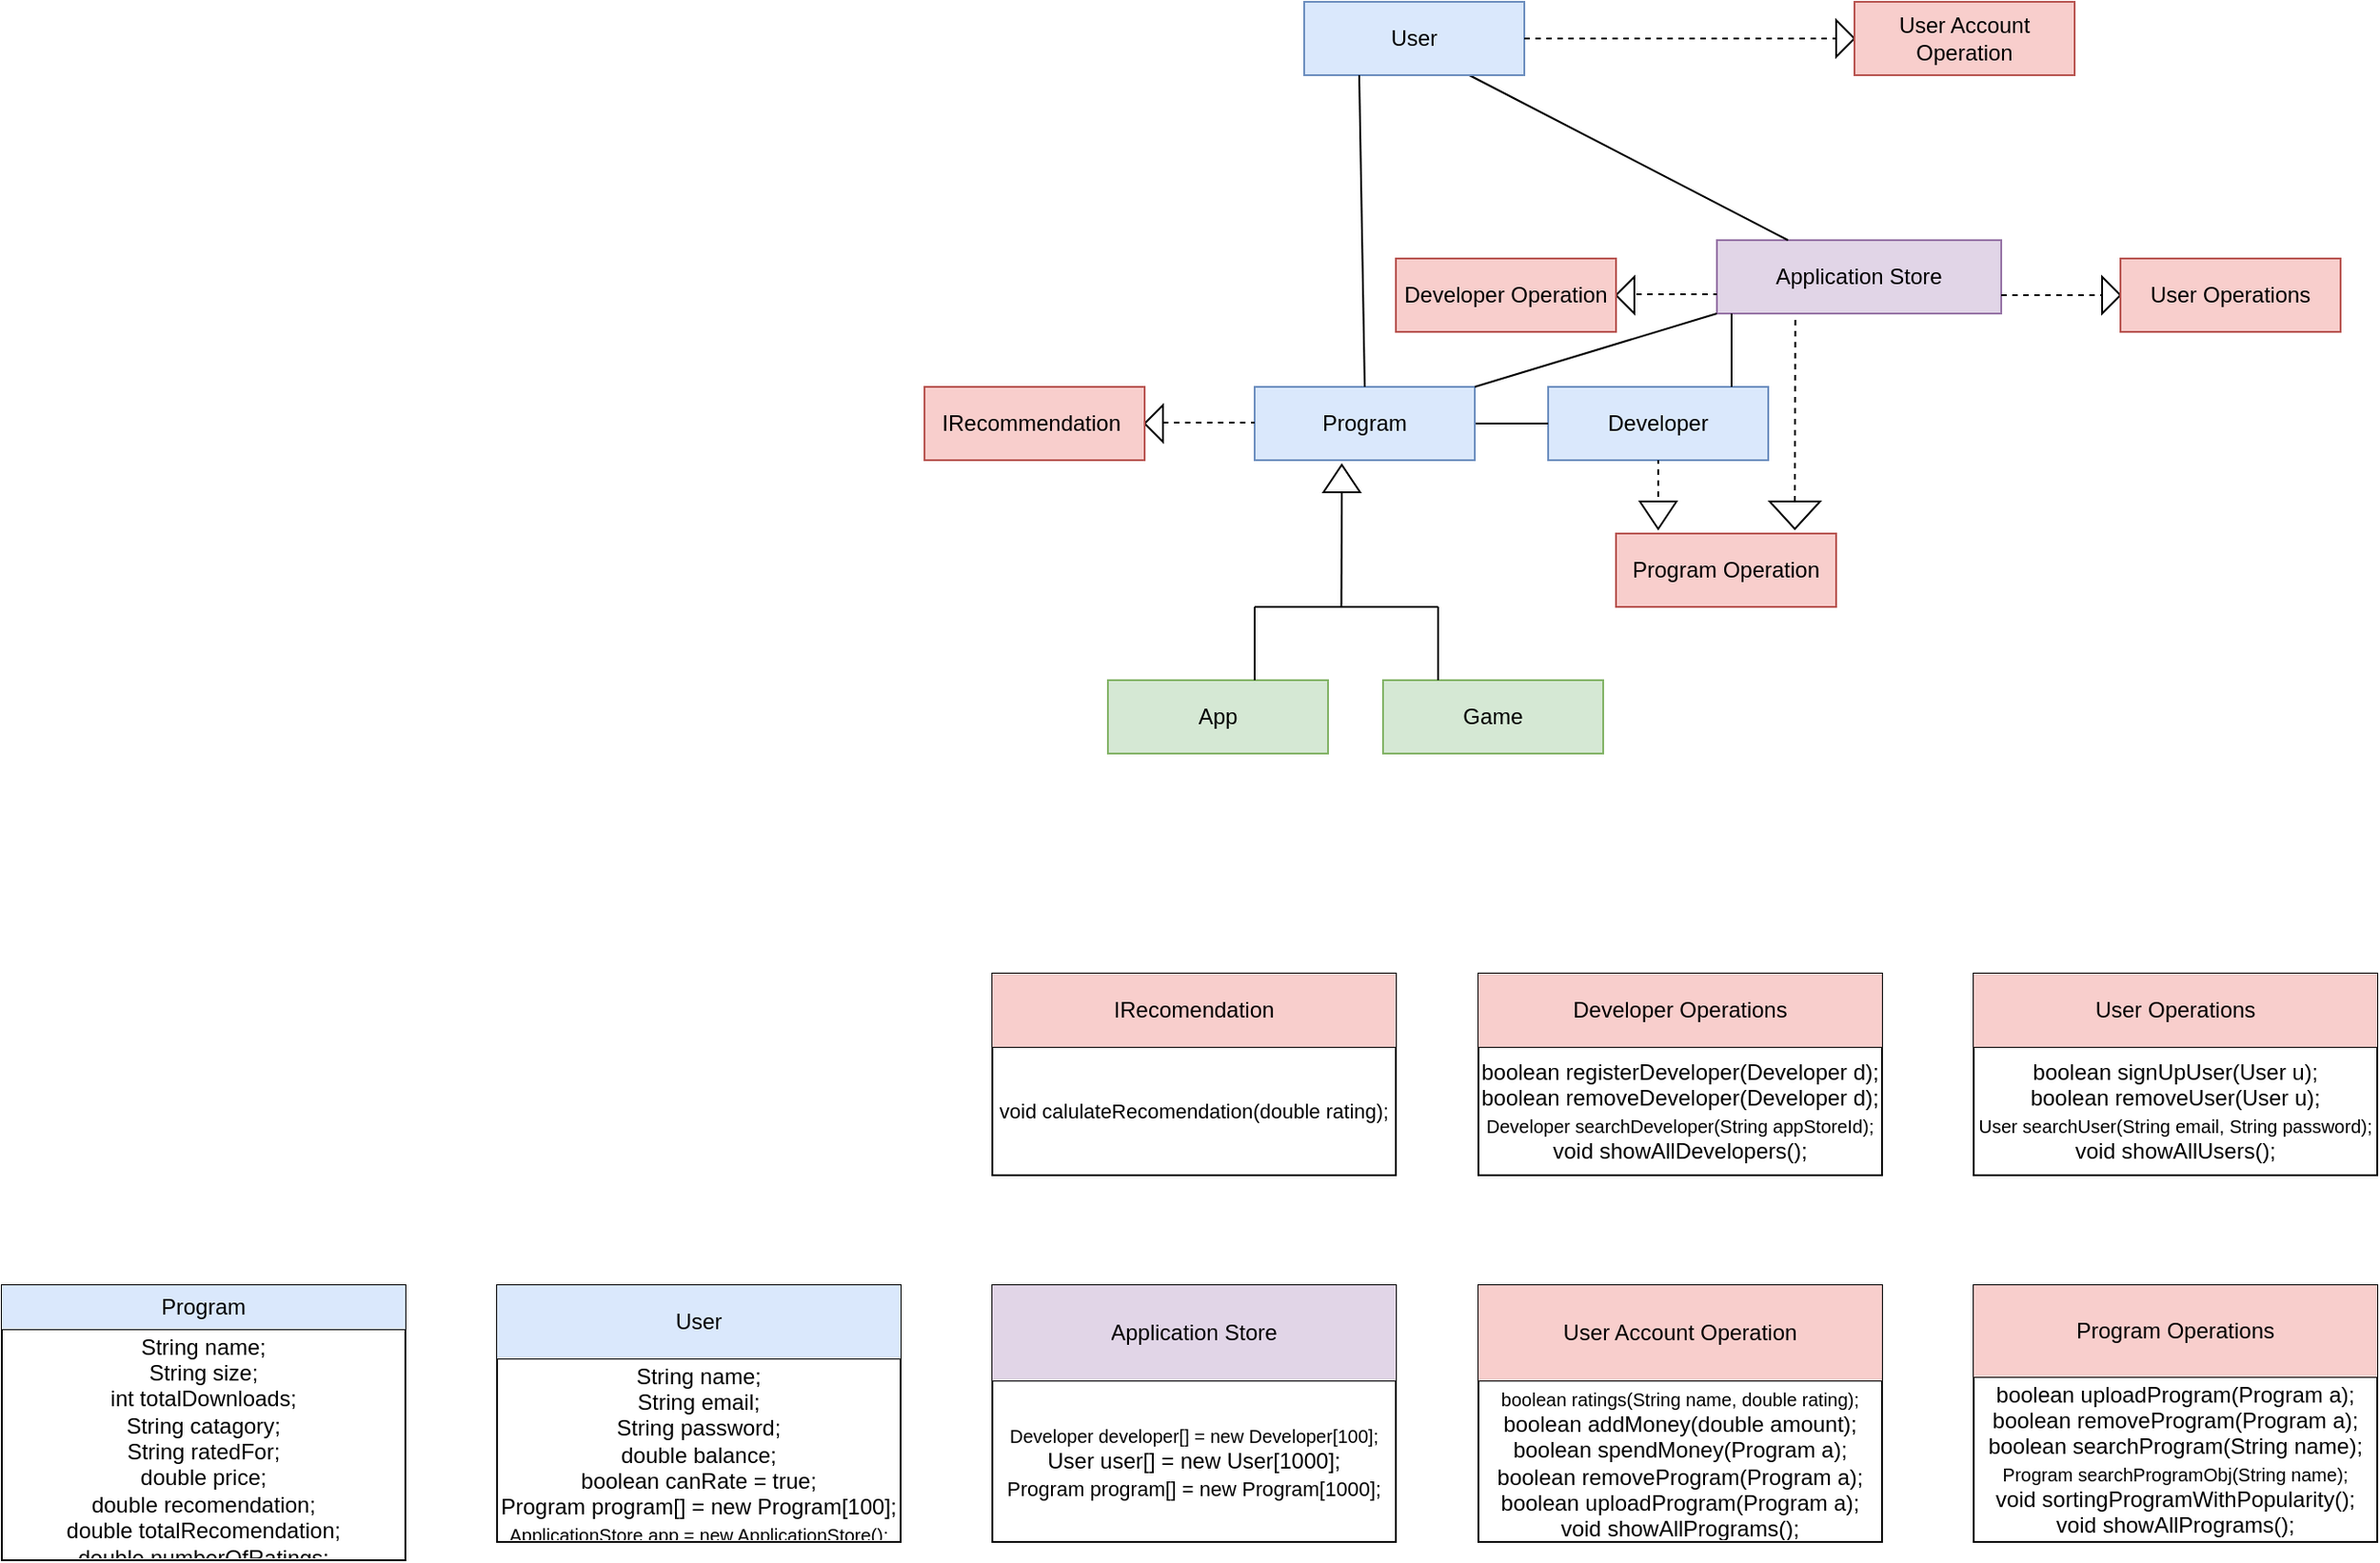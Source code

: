<mxfile version="14.6.11" type="device"><diagram id="6HDdW9X5FDwcNbQl9_TH" name="Page-1"><mxGraphModel dx="2201" dy="921" grid="1" gridSize="10" guides="1" tooltips="1" connect="1" arrows="1" fold="1" page="1" pageScale="1" pageWidth="850" pageHeight="1100" math="0" shadow="0"><root><mxCell id="0"/><mxCell id="1" parent="0"/><mxCell id="kkvWsTZ-dA4WN6-noO-X-89" value="" style="shape=table;html=1;whiteSpace=wrap;startSize=0;container=1;collapsible=0;childLayout=tableLayout;" parent="1" vertex="1"><mxGeometry x="505" y="760" width="220" height="110" as="geometry"/></mxCell><mxCell id="kkvWsTZ-dA4WN6-noO-X-90" value="" style="shape=partialRectangle;html=1;whiteSpace=wrap;collapsible=0;dropTarget=0;pointerEvents=0;fillColor=none;top=0;left=0;bottom=0;right=0;points=[[0,0.5],[1,0.5]];portConstraint=eastwest;" parent="kkvWsTZ-dA4WN6-noO-X-89" vertex="1"><mxGeometry width="220" height="40" as="geometry"/></mxCell><mxCell id="kkvWsTZ-dA4WN6-noO-X-91" value="&lt;font color=&quot;#000000&quot;&gt;User Operations&lt;/font&gt;" style="shape=partialRectangle;html=1;whiteSpace=wrap;connectable=0;overflow=hidden;fillColor=#f8cecc;top=0;left=0;bottom=0;right=0;strokeColor=#b85450;" parent="kkvWsTZ-dA4WN6-noO-X-90" vertex="1"><mxGeometry width="220" height="40" as="geometry"/></mxCell><mxCell id="kkvWsTZ-dA4WN6-noO-X-92" value="" style="shape=partialRectangle;html=1;whiteSpace=wrap;collapsible=0;dropTarget=0;pointerEvents=0;fillColor=none;top=0;left=0;bottom=0;right=0;points=[[0,0.5],[1,0.5]];portConstraint=eastwest;" parent="kkvWsTZ-dA4WN6-noO-X-89" vertex="1"><mxGeometry y="40" width="220" height="70" as="geometry"/></mxCell><mxCell id="kkvWsTZ-dA4WN6-noO-X-93" value="boolean signUpUser(User u);&lt;br&gt;boolean removeUser(User u);&lt;br&gt;&lt;font style=&quot;font-size: 10px&quot;&gt;User searchUser(String email, String password);&lt;br&gt;&lt;/font&gt;void showAllUsers();" style="shape=partialRectangle;html=1;whiteSpace=wrap;connectable=0;overflow=hidden;fillColor=none;top=0;left=0;bottom=0;right=0;" parent="kkvWsTZ-dA4WN6-noO-X-92" vertex="1"><mxGeometry width="220" height="70" as="geometry"/></mxCell><mxCell id="kkvWsTZ-dA4WN6-noO-X-94" value="" style="shape=table;html=1;whiteSpace=wrap;startSize=0;container=1;collapsible=0;childLayout=tableLayout;" parent="1" vertex="1"><mxGeometry x="235" y="760" width="220" height="110" as="geometry"/></mxCell><mxCell id="kkvWsTZ-dA4WN6-noO-X-95" value="" style="shape=partialRectangle;html=1;whiteSpace=wrap;collapsible=0;dropTarget=0;pointerEvents=0;fillColor=none;top=0;left=0;bottom=0;right=0;points=[[0,0.5],[1,0.5]];portConstraint=eastwest;" parent="kkvWsTZ-dA4WN6-noO-X-94" vertex="1"><mxGeometry width="220" height="40" as="geometry"/></mxCell><mxCell id="kkvWsTZ-dA4WN6-noO-X-96" value="&lt;font color=&quot;#000000&quot;&gt;Developer Operations&lt;/font&gt;" style="shape=partialRectangle;html=1;whiteSpace=wrap;connectable=0;overflow=hidden;fillColor=#f8cecc;top=0;left=0;bottom=0;right=0;strokeColor=#b85450;" parent="kkvWsTZ-dA4WN6-noO-X-95" vertex="1"><mxGeometry width="220" height="40" as="geometry"/></mxCell><mxCell id="kkvWsTZ-dA4WN6-noO-X-97" value="" style="shape=partialRectangle;html=1;whiteSpace=wrap;collapsible=0;dropTarget=0;pointerEvents=0;fillColor=none;top=0;left=0;bottom=0;right=0;points=[[0,0.5],[1,0.5]];portConstraint=eastwest;" parent="kkvWsTZ-dA4WN6-noO-X-94" vertex="1"><mxGeometry y="40" width="220" height="70" as="geometry"/></mxCell><mxCell id="kkvWsTZ-dA4WN6-noO-X-98" value="boolean registerDeveloper(Developer d);&lt;br&gt;boolean removeDeveloper(Developer d);&lt;br&gt;&lt;font style=&quot;font-size: 10px&quot;&gt;Developer searchDeveloper(String appStoreId);&lt;br&gt;&lt;/font&gt;void showAllDevelopers();" style="shape=partialRectangle;html=1;whiteSpace=wrap;connectable=0;overflow=hidden;fillColor=none;top=0;left=0;bottom=0;right=0;" parent="kkvWsTZ-dA4WN6-noO-X-97" vertex="1"><mxGeometry width="220" height="70" as="geometry"/></mxCell><mxCell id="kkvWsTZ-dA4WN6-noO-X-99" value="" style="shape=table;html=1;whiteSpace=wrap;startSize=0;container=1;collapsible=0;childLayout=tableLayout;" parent="1" vertex="1"><mxGeometry x="505" y="930" width="220" height="140" as="geometry"/></mxCell><mxCell id="kkvWsTZ-dA4WN6-noO-X-100" value="" style="shape=partialRectangle;html=1;whiteSpace=wrap;collapsible=0;dropTarget=0;pointerEvents=0;fillColor=none;top=0;left=0;bottom=0;right=0;points=[[0,0.5],[1,0.5]];portConstraint=eastwest;" parent="kkvWsTZ-dA4WN6-noO-X-99" vertex="1"><mxGeometry width="220" height="50" as="geometry"/></mxCell><mxCell id="kkvWsTZ-dA4WN6-noO-X-101" value="&lt;font color=&quot;#000000&quot;&gt;Program&amp;nbsp;Operations&lt;/font&gt;" style="shape=partialRectangle;html=1;whiteSpace=wrap;connectable=0;overflow=hidden;fillColor=#f8cecc;top=0;left=0;bottom=0;right=0;strokeColor=#b85450;" parent="kkvWsTZ-dA4WN6-noO-X-100" vertex="1"><mxGeometry width="220" height="50" as="geometry"/></mxCell><mxCell id="kkvWsTZ-dA4WN6-noO-X-102" value="" style="shape=partialRectangle;html=1;whiteSpace=wrap;collapsible=0;dropTarget=0;pointerEvents=0;fillColor=none;top=0;left=0;bottom=0;right=0;points=[[0,0.5],[1,0.5]];portConstraint=eastwest;" parent="kkvWsTZ-dA4WN6-noO-X-99" vertex="1"><mxGeometry y="50" width="220" height="90" as="geometry"/></mxCell><mxCell id="kkvWsTZ-dA4WN6-noO-X-103" value="boolean uploadProgram(Program a);&lt;br&gt;boolean removeProgram(Program a);&lt;br&gt;boolean searchProgram(String name);&lt;br&gt;&lt;font style=&quot;font-size: 10px&quot;&gt;Program searchProgramObj(String name);&lt;br&gt;&lt;/font&gt;void sortingProgramWithPopularity();&lt;br&gt;void showAllPrograms();" style="shape=partialRectangle;html=1;whiteSpace=wrap;connectable=0;overflow=hidden;fillColor=none;top=0;left=0;bottom=0;right=0;" parent="kkvWsTZ-dA4WN6-noO-X-102" vertex="1"><mxGeometry width="220" height="90" as="geometry"/></mxCell><mxCell id="kkvWsTZ-dA4WN6-noO-X-104" value="" style="shape=table;html=1;whiteSpace=wrap;startSize=0;container=1;collapsible=0;childLayout=tableLayout;" parent="1" vertex="1"><mxGeometry x="-30" y="760" width="220" height="110" as="geometry"/></mxCell><mxCell id="kkvWsTZ-dA4WN6-noO-X-105" value="" style="shape=partialRectangle;html=1;whiteSpace=wrap;collapsible=0;dropTarget=0;pointerEvents=0;fillColor=none;top=0;left=0;bottom=0;right=0;points=[[0,0.5],[1,0.5]];portConstraint=eastwest;" parent="kkvWsTZ-dA4WN6-noO-X-104" vertex="1"><mxGeometry width="220" height="40" as="geometry"/></mxCell><mxCell id="kkvWsTZ-dA4WN6-noO-X-106" value="&lt;font color=&quot;#000000&quot;&gt;&lt;span&gt;IRecomendation&lt;/span&gt;&lt;/font&gt;" style="shape=partialRectangle;html=1;whiteSpace=wrap;connectable=0;overflow=hidden;fillColor=#f8cecc;top=0;left=0;bottom=0;right=0;strokeColor=#b85450;" parent="kkvWsTZ-dA4WN6-noO-X-105" vertex="1"><mxGeometry width="220" height="40" as="geometry"/></mxCell><mxCell id="kkvWsTZ-dA4WN6-noO-X-107" value="" style="shape=partialRectangle;html=1;whiteSpace=wrap;collapsible=0;dropTarget=0;pointerEvents=0;fillColor=none;top=0;left=0;bottom=0;right=0;points=[[0,0.5],[1,0.5]];portConstraint=eastwest;" parent="kkvWsTZ-dA4WN6-noO-X-104" vertex="1"><mxGeometry y="40" width="220" height="70" as="geometry"/></mxCell><mxCell id="kkvWsTZ-dA4WN6-noO-X-108" value="&lt;font style=&quot;font-size: 11px&quot;&gt;void calulateRecomendation(double rating);&lt;/font&gt;" style="shape=partialRectangle;html=1;whiteSpace=wrap;connectable=0;overflow=hidden;fillColor=none;top=0;left=0;bottom=0;right=0;" parent="kkvWsTZ-dA4WN6-noO-X-107" vertex="1"><mxGeometry width="220" height="70" as="geometry"/></mxCell><mxCell id="kkvWsTZ-dA4WN6-noO-X-119" value="" style="shape=table;html=1;whiteSpace=wrap;startSize=0;container=1;collapsible=0;childLayout=tableLayout;" parent="1" vertex="1"><mxGeometry x="235" y="930" width="220" height="140" as="geometry"/></mxCell><mxCell id="kkvWsTZ-dA4WN6-noO-X-120" value="" style="shape=partialRectangle;html=1;whiteSpace=wrap;collapsible=0;dropTarget=0;pointerEvents=0;fillColor=none;top=0;left=0;bottom=0;right=0;points=[[0,0.5],[1,0.5]];portConstraint=eastwest;" parent="kkvWsTZ-dA4WN6-noO-X-119" vertex="1"><mxGeometry width="220" height="52" as="geometry"/></mxCell><mxCell id="kkvWsTZ-dA4WN6-noO-X-121" value="&lt;font color=&quot;#000000&quot;&gt;&lt;span&gt;User Account Operation&lt;/span&gt;&lt;/font&gt;" style="shape=partialRectangle;html=1;whiteSpace=wrap;connectable=0;overflow=hidden;fillColor=#f8cecc;top=0;left=0;bottom=0;right=0;strokeColor=#b85450;" parent="kkvWsTZ-dA4WN6-noO-X-120" vertex="1"><mxGeometry width="220" height="52" as="geometry"/></mxCell><mxCell id="kkvWsTZ-dA4WN6-noO-X-122" value="" style="shape=partialRectangle;html=1;whiteSpace=wrap;collapsible=0;dropTarget=0;pointerEvents=0;fillColor=none;top=0;left=0;bottom=0;right=0;points=[[0,0.5],[1,0.5]];portConstraint=eastwest;" parent="kkvWsTZ-dA4WN6-noO-X-119" vertex="1"><mxGeometry y="52" width="220" height="88" as="geometry"/></mxCell><mxCell id="kkvWsTZ-dA4WN6-noO-X-123" value="&lt;font&gt;&lt;font size=&quot;1&quot;&gt;boolean ratings(String name, double rating);&lt;/font&gt;&lt;br&gt;&lt;font style=&quot;font-size: 12px&quot;&gt;boolean addMoney(double amount);&lt;br&gt;&lt;/font&gt;boolean spendMoney(Program a);&lt;br&gt;boolean removeProgram(Program a);&lt;br&gt;boolean uploadProgram(Program a);&lt;br&gt;void showAllPrograms();&lt;br&gt;&lt;/font&gt;" style="shape=partialRectangle;html=1;whiteSpace=wrap;connectable=0;overflow=hidden;fillColor=none;top=0;left=0;bottom=0;right=0;" parent="kkvWsTZ-dA4WN6-noO-X-122" vertex="1"><mxGeometry width="220" height="88" as="geometry"/></mxCell><mxCell id="KpSJIpIE3GyLJFRBxsXv-2" value="" style="group" vertex="1" connectable="0" parent="1"><mxGeometry x="-67" y="230" width="772" height="410" as="geometry"/></mxCell><mxCell id="kkvWsTZ-dA4WN6-noO-X-1" value="Application Store" style="rounded=0;whiteSpace=wrap;html=1;fillColor=#e1d5e7;strokeColor=#9673a6;" parent="KpSJIpIE3GyLJFRBxsXv-2" vertex="1"><mxGeometry x="432" y="130" width="155" height="40" as="geometry"/></mxCell><mxCell id="kkvWsTZ-dA4WN6-noO-X-2" value="" style="endArrow=none;html=1;entryX=0.25;entryY=0;entryDx=0;entryDy=0;exitX=0.75;exitY=1;exitDx=0;exitDy=0;" parent="KpSJIpIE3GyLJFRBxsXv-2" edge="1" target="kkvWsTZ-dA4WN6-noO-X-1" source="kkvWsTZ-dA4WN6-noO-X-4"><mxGeometry width="50" height="50" relative="1" as="geometry"><mxPoint x="582" y="210" as="sourcePoint"/><mxPoint x="582" y="170" as="targetPoint"/></mxGeometry></mxCell><mxCell id="kkvWsTZ-dA4WN6-noO-X-4" value="User" style="rounded=0;whiteSpace=wrap;html=1;fillColor=#dae8fc;strokeColor=#6c8ebf;" parent="KpSJIpIE3GyLJFRBxsXv-2" vertex="1"><mxGeometry x="207" width="120" height="40" as="geometry"/></mxCell><mxCell id="kkvWsTZ-dA4WN6-noO-X-7" value="" style="endArrow=none;dashed=1;html=1;exitX=1;exitY=0.75;exitDx=0;exitDy=0;" parent="KpSJIpIE3GyLJFRBxsXv-2" source="kkvWsTZ-dA4WN6-noO-X-1" edge="1"><mxGeometry width="50" height="50" relative="1" as="geometry"><mxPoint x="592" y="160" as="sourcePoint"/><mxPoint x="642" y="160" as="targetPoint"/></mxGeometry></mxCell><mxCell id="kkvWsTZ-dA4WN6-noO-X-9" value="" style="triangle;whiteSpace=wrap;html=1;" parent="KpSJIpIE3GyLJFRBxsXv-2" vertex="1"><mxGeometry x="642" y="150" width="10" height="20" as="geometry"/></mxCell><mxCell id="kkvWsTZ-dA4WN6-noO-X-11" value="User Operations" style="rounded=0;whiteSpace=wrap;html=1;fillColor=#f8cecc;strokeColor=#b85450;" parent="KpSJIpIE3GyLJFRBxsXv-2" vertex="1"><mxGeometry x="652" y="140" width="120" height="40" as="geometry"/></mxCell><mxCell id="kkvWsTZ-dA4WN6-noO-X-12" value="Developer" style="rounded=0;whiteSpace=wrap;html=1;fillColor=#dae8fc;strokeColor=#6c8ebf;" parent="KpSJIpIE3GyLJFRBxsXv-2" vertex="1"><mxGeometry x="340" y="210" width="120" height="40" as="geometry"/></mxCell><mxCell id="kkvWsTZ-dA4WN6-noO-X-13" value="" style="endArrow=none;html=1;" parent="KpSJIpIE3GyLJFRBxsXv-2" edge="1"><mxGeometry width="50" height="50" relative="1" as="geometry"><mxPoint x="440" y="210" as="sourcePoint"/><mxPoint x="440" y="170" as="targetPoint"/></mxGeometry></mxCell><mxCell id="kkvWsTZ-dA4WN6-noO-X-14" value="" style="endArrow=none;html=1;" parent="KpSJIpIE3GyLJFRBxsXv-2" edge="1"><mxGeometry width="50" height="50" relative="1" as="geometry"><mxPoint x="300" y="230" as="sourcePoint"/><mxPoint x="340" y="230" as="targetPoint"/></mxGeometry></mxCell><mxCell id="kkvWsTZ-dA4WN6-noO-X-16" value="Program" style="rounded=0;whiteSpace=wrap;html=1;fillColor=#dae8fc;strokeColor=#6c8ebf;" parent="KpSJIpIE3GyLJFRBxsXv-2" vertex="1"><mxGeometry x="180" y="210" width="120" height="40" as="geometry"/></mxCell><mxCell id="kkvWsTZ-dA4WN6-noO-X-19" value="" style="endArrow=none;dashed=1;html=1;" parent="KpSJIpIE3GyLJFRBxsXv-2" edge="1"><mxGeometry width="50" height="50" relative="1" as="geometry"><mxPoint x="382" y="159.5" as="sourcePoint"/><mxPoint x="432" y="159.5" as="targetPoint"/></mxGeometry></mxCell><mxCell id="kkvWsTZ-dA4WN6-noO-X-20" value="" style="triangle;whiteSpace=wrap;html=1;rotation=-180;" parent="KpSJIpIE3GyLJFRBxsXv-2" vertex="1"><mxGeometry x="377" y="150" width="10" height="20" as="geometry"/></mxCell><mxCell id="kkvWsTZ-dA4WN6-noO-X-25" value="Developer Operation" style="rounded=0;whiteSpace=wrap;html=1;fillColor=#f8cecc;strokeColor=#b85450;" parent="KpSJIpIE3GyLJFRBxsXv-2" vertex="1"><mxGeometry x="257" y="140" width="120" height="40" as="geometry"/></mxCell><mxCell id="kkvWsTZ-dA4WN6-noO-X-26" value="" style="endArrow=none;dashed=1;html=1;entryX=0.5;entryY=1;entryDx=0;entryDy=0;" parent="KpSJIpIE3GyLJFRBxsXv-2" target="kkvWsTZ-dA4WN6-noO-X-12" edge="1"><mxGeometry width="50" height="50" relative="1" as="geometry"><mxPoint x="400" y="270" as="sourcePoint"/><mxPoint x="510" y="270" as="targetPoint"/></mxGeometry></mxCell><mxCell id="kkvWsTZ-dA4WN6-noO-X-28" value="" style="triangle;whiteSpace=wrap;html=1;rotation=90;" parent="KpSJIpIE3GyLJFRBxsXv-2" vertex="1"><mxGeometry x="392.5" y="270" width="15" height="20" as="geometry"/></mxCell><mxCell id="kkvWsTZ-dA4WN6-noO-X-31" value="Program Operation" style="rounded=0;whiteSpace=wrap;html=1;fillColor=#f8cecc;strokeColor=#b85450;" parent="KpSJIpIE3GyLJFRBxsXv-2" vertex="1"><mxGeometry x="377" y="290" width="120" height="40" as="geometry"/></mxCell><mxCell id="kkvWsTZ-dA4WN6-noO-X-35" value="" style="endArrow=none;dashed=1;html=1;" parent="KpSJIpIE3GyLJFRBxsXv-2" edge="1"><mxGeometry width="50" height="50" relative="1" as="geometry"><mxPoint x="130" y="229.5" as="sourcePoint"/><mxPoint x="180" y="229.5" as="targetPoint"/></mxGeometry></mxCell><mxCell id="kkvWsTZ-dA4WN6-noO-X-36" value="" style="triangle;whiteSpace=wrap;html=1;rotation=-180;" parent="KpSJIpIE3GyLJFRBxsXv-2" vertex="1"><mxGeometry x="120" y="220" width="10" height="20" as="geometry"/></mxCell><mxCell id="kkvWsTZ-dA4WN6-noO-X-37" value="IRecommendation&amp;nbsp;" style="rounded=0;whiteSpace=wrap;html=1;fillColor=#f8cecc;strokeColor=#b85450;" parent="KpSJIpIE3GyLJFRBxsXv-2" vertex="1"><mxGeometry y="210" width="120" height="40" as="geometry"/></mxCell><mxCell id="kkvWsTZ-dA4WN6-noO-X-38" value="Game" style="rounded=0;whiteSpace=wrap;html=1;fillColor=#d5e8d4;strokeColor=#82b366;" parent="KpSJIpIE3GyLJFRBxsXv-2" vertex="1"><mxGeometry x="250" y="370" width="120" height="40" as="geometry"/></mxCell><mxCell id="kkvWsTZ-dA4WN6-noO-X-39" value="App" style="rounded=0;whiteSpace=wrap;html=1;fillColor=#d5e8d4;strokeColor=#82b366;" parent="KpSJIpIE3GyLJFRBxsXv-2" vertex="1"><mxGeometry x="100" y="370" width="120" height="40" as="geometry"/></mxCell><mxCell id="kkvWsTZ-dA4WN6-noO-X-40" value="" style="endArrow=none;html=1;" parent="KpSJIpIE3GyLJFRBxsXv-2" edge="1"><mxGeometry width="50" height="50" relative="1" as="geometry"><mxPoint x="180" y="370" as="sourcePoint"/><mxPoint x="180" y="330" as="targetPoint"/></mxGeometry></mxCell><mxCell id="kkvWsTZ-dA4WN6-noO-X-41" value="" style="endArrow=none;html=1;exitX=0.25;exitY=0;exitDx=0;exitDy=0;" parent="KpSJIpIE3GyLJFRBxsXv-2" source="kkvWsTZ-dA4WN6-noO-X-38" edge="1"><mxGeometry width="50" height="50" relative="1" as="geometry"><mxPoint x="190" y="380" as="sourcePoint"/><mxPoint x="280" y="330" as="targetPoint"/></mxGeometry></mxCell><mxCell id="kkvWsTZ-dA4WN6-noO-X-42" value="" style="endArrow=none;html=1;" parent="KpSJIpIE3GyLJFRBxsXv-2" edge="1"><mxGeometry width="50" height="50" relative="1" as="geometry"><mxPoint x="180" y="330" as="sourcePoint"/><mxPoint x="280" y="330" as="targetPoint"/></mxGeometry></mxCell><mxCell id="kkvWsTZ-dA4WN6-noO-X-43" value="" style="endArrow=none;html=1;entryX=0;entryY=0.5;entryDx=0;entryDy=0;" parent="KpSJIpIE3GyLJFRBxsXv-2" target="kkvWsTZ-dA4WN6-noO-X-47" edge="1"><mxGeometry width="50" height="50" relative="1" as="geometry"><mxPoint x="227.26" y="330" as="sourcePoint"/><mxPoint x="227.26" y="270" as="targetPoint"/></mxGeometry></mxCell><mxCell id="kkvWsTZ-dA4WN6-noO-X-47" value="" style="triangle;whiteSpace=wrap;html=1;rotation=-90;" parent="KpSJIpIE3GyLJFRBxsXv-2" vertex="1"><mxGeometry x="220" y="250" width="15" height="20" as="geometry"/></mxCell><mxCell id="kkvWsTZ-dA4WN6-noO-X-116" value="" style="endArrow=none;dashed=1;html=1;exitX=1;exitY=0.5;exitDx=0;exitDy=0;entryX=0;entryY=0.5;entryDx=0;entryDy=0;" parent="KpSJIpIE3GyLJFRBxsXv-2" source="kkvWsTZ-dA4WN6-noO-X-4" edge="1" target="kkvWsTZ-dA4WN6-noO-X-118"><mxGeometry width="50" height="50" relative="1" as="geometry"><mxPoint x="667" y="230" as="sourcePoint"/><mxPoint x="717" y="230" as="targetPoint"/></mxGeometry></mxCell><mxCell id="kkvWsTZ-dA4WN6-noO-X-117" value="" style="triangle;whiteSpace=wrap;html=1;" parent="KpSJIpIE3GyLJFRBxsXv-2" vertex="1"><mxGeometry x="497" y="10" width="10" height="20" as="geometry"/></mxCell><mxCell id="kkvWsTZ-dA4WN6-noO-X-118" value="User Account Operation" style="rounded=0;whiteSpace=wrap;html=1;fillColor=#f8cecc;strokeColor=#b85450;" parent="KpSJIpIE3GyLJFRBxsXv-2" vertex="1"><mxGeometry x="507" width="120" height="40" as="geometry"/></mxCell><mxCell id="kkvWsTZ-dA4WN6-noO-X-124" value="" style="endArrow=none;html=1;entryX=0;entryY=1;entryDx=0;entryDy=0;exitX=1;exitY=0;exitDx=0;exitDy=0;" parent="KpSJIpIE3GyLJFRBxsXv-2" source="kkvWsTZ-dA4WN6-noO-X-16" target="kkvWsTZ-dA4WN6-noO-X-1" edge="1"><mxGeometry width="50" height="50" relative="1" as="geometry"><mxPoint x="320" y="240" as="sourcePoint"/><mxPoint x="425" y="170" as="targetPoint"/></mxGeometry></mxCell><mxCell id="kkvWsTZ-dA4WN6-noO-X-125" value="" style="endArrow=none;dashed=1;html=1;entryX=0.276;entryY=1.046;entryDx=0;entryDy=0;exitX=0;exitY=0.5;exitDx=0;exitDy=0;entryPerimeter=0;" parent="KpSJIpIE3GyLJFRBxsXv-2" source="kkvWsTZ-dA4WN6-noO-X-126" target="kkvWsTZ-dA4WN6-noO-X-1" edge="1"><mxGeometry width="50" height="50" relative="1" as="geometry"><mxPoint x="471" y="240" as="sourcePoint"/><mxPoint x="478" y="170" as="targetPoint"/></mxGeometry></mxCell><mxCell id="kkvWsTZ-dA4WN6-noO-X-126" value="" style="triangle;whiteSpace=wrap;html=1;rotation=90;" parent="KpSJIpIE3GyLJFRBxsXv-2" vertex="1"><mxGeometry x="467" y="266.25" width="15" height="27.5" as="geometry"/></mxCell><mxCell id="KpSJIpIE3GyLJFRBxsXv-1" value="" style="endArrow=none;html=1;entryX=0.25;entryY=1;entryDx=0;entryDy=0;exitX=0.5;exitY=0;exitDx=0;exitDy=0;" edge="1" parent="KpSJIpIE3GyLJFRBxsXv-2" source="kkvWsTZ-dA4WN6-noO-X-16" target="kkvWsTZ-dA4WN6-noO-X-4"><mxGeometry width="50" height="50" relative="1" as="geometry"><mxPoint x="377" y="220" as="sourcePoint"/><mxPoint x="427" y="170" as="targetPoint"/></mxGeometry></mxCell><mxCell id="KpSJIpIE3GyLJFRBxsXv-3" value="" style="shape=table;html=1;whiteSpace=wrap;startSize=0;container=1;collapsible=0;childLayout=tableLayout;" vertex="1" parent="1"><mxGeometry x="-30" y="930" width="220" height="140" as="geometry"/></mxCell><mxCell id="KpSJIpIE3GyLJFRBxsXv-4" value="" style="shape=partialRectangle;html=1;whiteSpace=wrap;collapsible=0;dropTarget=0;pointerEvents=0;fillColor=none;top=0;left=0;bottom=0;right=0;points=[[0,0.5],[1,0.5]];portConstraint=eastwest;" vertex="1" parent="KpSJIpIE3GyLJFRBxsXv-3"><mxGeometry width="220" height="52" as="geometry"/></mxCell><mxCell id="KpSJIpIE3GyLJFRBxsXv-5" value="&lt;font color=&quot;#000000&quot;&gt;&lt;span&gt;Application Store&lt;/span&gt;&lt;/font&gt;" style="shape=partialRectangle;html=1;whiteSpace=wrap;connectable=0;overflow=hidden;fillColor=#e1d5e7;top=0;left=0;bottom=0;right=0;strokeColor=#9673a6;" vertex="1" parent="KpSJIpIE3GyLJFRBxsXv-4"><mxGeometry width="220" height="52" as="geometry"/></mxCell><mxCell id="KpSJIpIE3GyLJFRBxsXv-6" value="" style="shape=partialRectangle;html=1;whiteSpace=wrap;collapsible=0;dropTarget=0;pointerEvents=0;fillColor=none;top=0;left=0;bottom=0;right=0;points=[[0,0.5],[1,0.5]];portConstraint=eastwest;" vertex="1" parent="KpSJIpIE3GyLJFRBxsXv-3"><mxGeometry y="52" width="220" height="88" as="geometry"/></mxCell><mxCell id="KpSJIpIE3GyLJFRBxsXv-7" value="&lt;font&gt;&lt;font style=&quot;font-size: 10px&quot;&gt;Developer developer[] = new Developer[100];&lt;br&gt;&lt;/font&gt;User user[] = new User[1000];&lt;br&gt;&lt;font style=&quot;font-size: 11px&quot;&gt;Program program[] = new Program[1000];&lt;/font&gt;&lt;br&gt;&lt;/font&gt;" style="shape=partialRectangle;html=1;whiteSpace=wrap;connectable=0;overflow=hidden;fillColor=none;top=0;left=0;bottom=0;right=0;" vertex="1" parent="KpSJIpIE3GyLJFRBxsXv-6"><mxGeometry width="220" height="88" as="geometry"/></mxCell><mxCell id="KpSJIpIE3GyLJFRBxsXv-13" value="" style="shape=table;html=1;whiteSpace=wrap;startSize=0;container=1;collapsible=0;childLayout=tableLayout;" vertex="1" parent="1"><mxGeometry x="-300" y="930" width="220" height="140" as="geometry"/></mxCell><mxCell id="KpSJIpIE3GyLJFRBxsXv-14" value="" style="shape=partialRectangle;html=1;whiteSpace=wrap;collapsible=0;dropTarget=0;pointerEvents=0;fillColor=none;top=0;left=0;bottom=0;right=0;points=[[0,0.5],[1,0.5]];portConstraint=eastwest;" vertex="1" parent="KpSJIpIE3GyLJFRBxsXv-13"><mxGeometry width="220" height="40" as="geometry"/></mxCell><mxCell id="KpSJIpIE3GyLJFRBxsXv-15" value="&lt;font color=&quot;#000000&quot;&gt;&lt;span&gt;User&lt;/span&gt;&lt;/font&gt;" style="shape=partialRectangle;html=1;whiteSpace=wrap;connectable=0;overflow=hidden;fillColor=#dae8fc;top=0;left=0;bottom=0;right=0;strokeColor=#6c8ebf;" vertex="1" parent="KpSJIpIE3GyLJFRBxsXv-14"><mxGeometry width="220" height="40" as="geometry"/></mxCell><mxCell id="KpSJIpIE3GyLJFRBxsXv-16" value="" style="shape=partialRectangle;html=1;whiteSpace=wrap;collapsible=0;dropTarget=0;pointerEvents=0;fillColor=none;top=0;left=0;bottom=0;right=0;points=[[0,0.5],[1,0.5]];portConstraint=eastwest;" vertex="1" parent="KpSJIpIE3GyLJFRBxsXv-13"><mxGeometry y="40" width="220" height="100" as="geometry"/></mxCell><mxCell id="KpSJIpIE3GyLJFRBxsXv-17" value="&lt;font&gt;String name;&lt;br&gt;String email;&lt;br&gt;String password;&lt;br&gt;double balance;&lt;br&gt;boolean canRate = true;&lt;br&gt;Program program[] = new Program[100];&lt;br&gt;&lt;font style=&quot;font-size: 10px&quot;&gt;ApplicationStore app = new ApplicationStore();&lt;/font&gt;&lt;br&gt;&lt;/font&gt;" style="shape=partialRectangle;html=1;whiteSpace=wrap;connectable=0;overflow=hidden;fillColor=none;top=0;left=0;bottom=0;right=0;" vertex="1" parent="KpSJIpIE3GyLJFRBxsXv-16"><mxGeometry width="220" height="100" as="geometry"/></mxCell><mxCell id="KpSJIpIE3GyLJFRBxsXv-18" value="" style="shape=table;html=1;whiteSpace=wrap;startSize=0;container=1;collapsible=0;childLayout=tableLayout;" vertex="1" parent="1"><mxGeometry x="-570" y="930" width="220" height="150" as="geometry"/></mxCell><mxCell id="KpSJIpIE3GyLJFRBxsXv-19" value="" style="shape=partialRectangle;html=1;whiteSpace=wrap;collapsible=0;dropTarget=0;pointerEvents=0;fillColor=none;top=0;left=0;bottom=0;right=0;points=[[0,0.5],[1,0.5]];portConstraint=eastwest;" vertex="1" parent="KpSJIpIE3GyLJFRBxsXv-18"><mxGeometry width="220" height="24" as="geometry"/></mxCell><mxCell id="KpSJIpIE3GyLJFRBxsXv-20" value="&lt;font color=&quot;#000000&quot;&gt;&lt;span&gt;Program&lt;/span&gt;&lt;/font&gt;" style="shape=partialRectangle;html=1;whiteSpace=wrap;connectable=0;overflow=hidden;fillColor=#dae8fc;top=0;left=0;bottom=0;right=0;strokeColor=#6c8ebf;" vertex="1" parent="KpSJIpIE3GyLJFRBxsXv-19"><mxGeometry width="220" height="24" as="geometry"/></mxCell><mxCell id="KpSJIpIE3GyLJFRBxsXv-21" value="" style="shape=partialRectangle;html=1;whiteSpace=wrap;collapsible=0;dropTarget=0;pointerEvents=0;fillColor=none;top=0;left=0;bottom=0;right=0;points=[[0,0.5],[1,0.5]];portConstraint=eastwest;" vertex="1" parent="KpSJIpIE3GyLJFRBxsXv-18"><mxGeometry y="24" width="220" height="126" as="geometry"/></mxCell><mxCell id="KpSJIpIE3GyLJFRBxsXv-22" value="&lt;font&gt;String name;&lt;br&gt;String size;&lt;br&gt;int totalDownloads;&lt;br&gt;String catagory;&lt;br&gt;String ratedFor;&lt;br&gt;double price;&lt;br&gt;double recomendation;&lt;br&gt;double totalRecomendation;&lt;br&gt;double numberOfRatings;&lt;br&gt;&lt;/font&gt;" style="shape=partialRectangle;html=1;whiteSpace=wrap;connectable=0;overflow=hidden;fillColor=none;top=0;left=0;bottom=0;right=0;" vertex="1" parent="KpSJIpIE3GyLJFRBxsXv-21"><mxGeometry width="220" height="126" as="geometry"/></mxCell></root></mxGraphModel></diagram></mxfile>